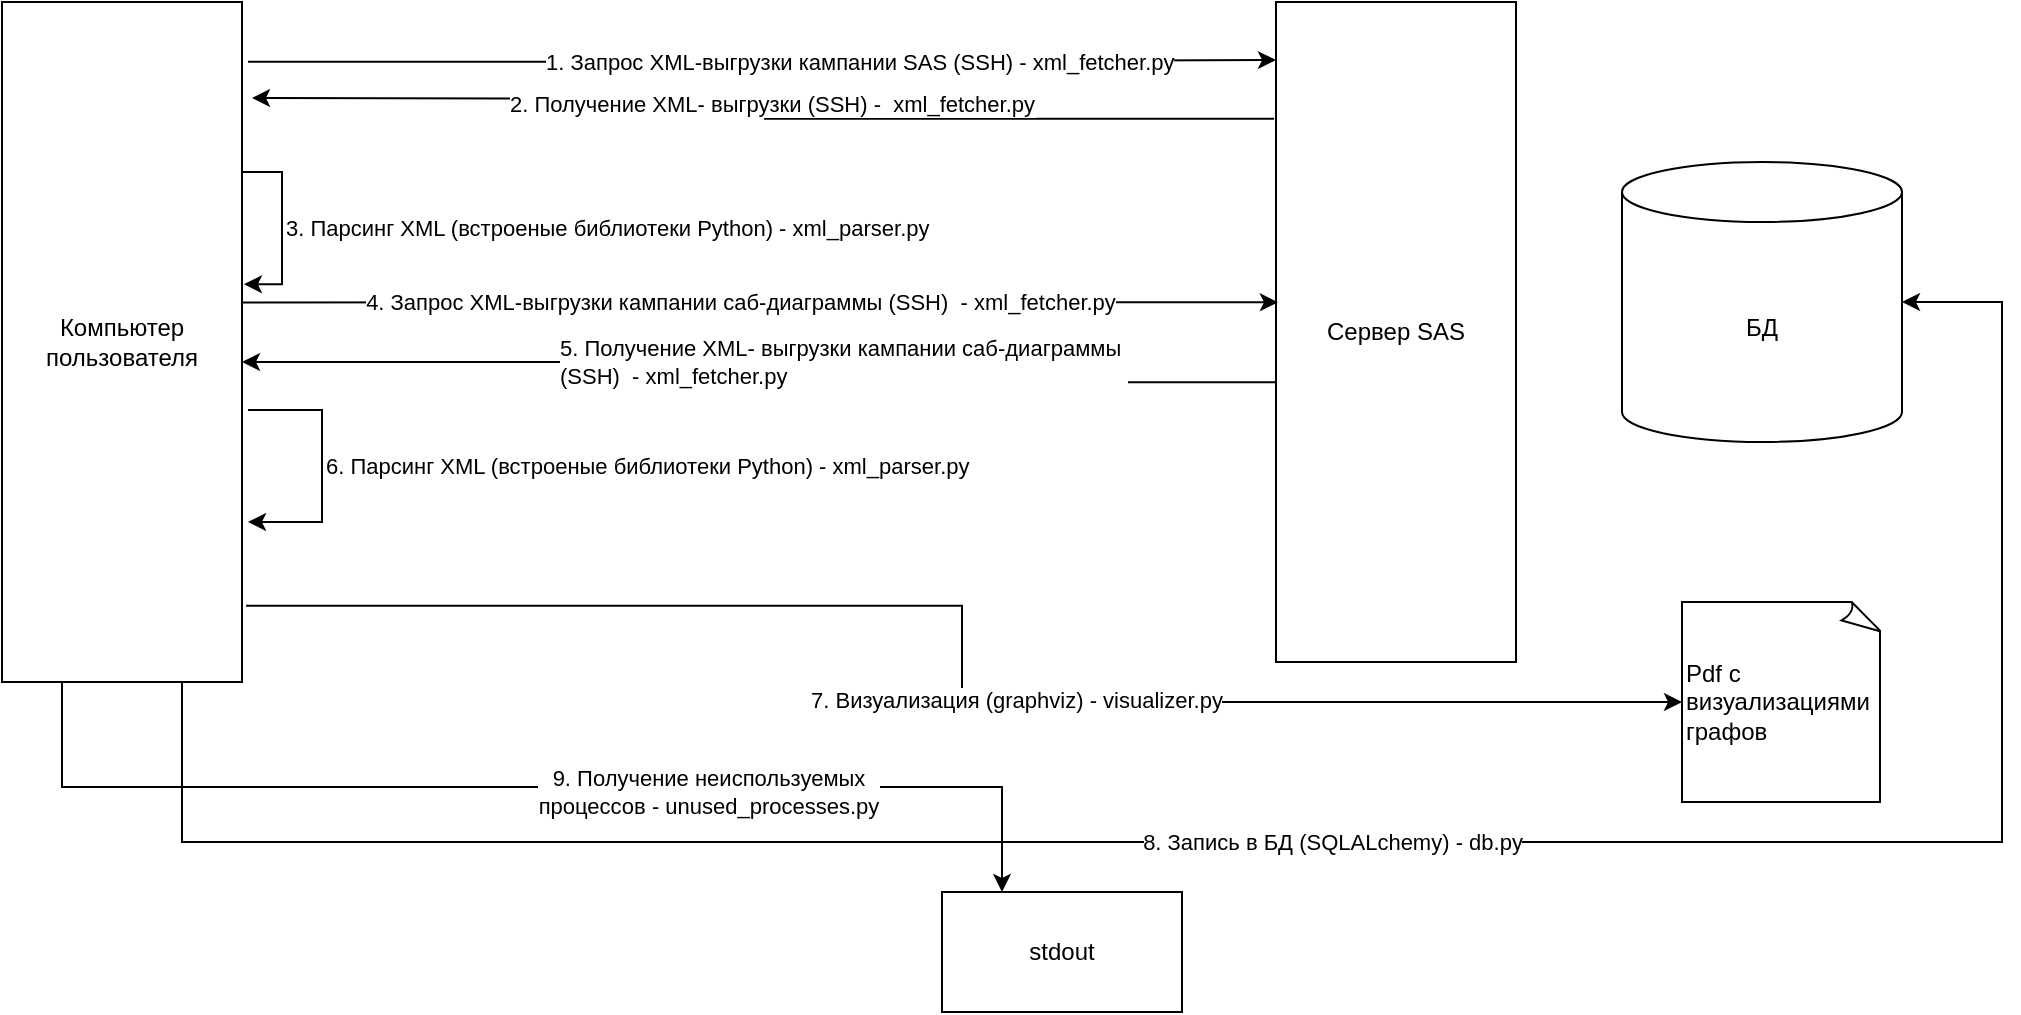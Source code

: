 <mxfile version="13.9.9" type="device"><diagram id="xd_UuRwwiKrEn2oPkQh2" name="Страница 1"><mxGraphModel dx="1106" dy="741" grid="1" gridSize="10" guides="1" tooltips="1" connect="1" arrows="1" fold="1" page="1" pageScale="1" pageWidth="827" pageHeight="1169" math="0" shadow="0"><root><mxCell id="0"/><mxCell id="1" parent="0"/><mxCell id="Q87iEMseLM-v4eyWPb7y-10" style="edgeStyle=orthogonalEdgeStyle;rounded=0;orthogonalLoop=1;jettySize=auto;html=1;exitX=-0.008;exitY=0.177;exitDx=0;exitDy=0;exitPerimeter=0;" edge="1" parent="1" source="Q87iEMseLM-v4eyWPb7y-5"><mxGeometry relative="1" as="geometry"><mxPoint x="195" y="158" as="targetPoint"/></mxGeometry></mxCell><mxCell id="Q87iEMseLM-v4eyWPb7y-11" value="2. Получение XML- выгрузки (SSH) -&amp;nbsp;&amp;nbsp;xml_fetcher.py" style="edgeLabel;html=1;align=left;verticalAlign=middle;resizable=0;points=[];" vertex="1" connectable="0" parent="Q87iEMseLM-v4eyWPb7y-10"><mxGeometry x="0.513" y="3" relative="1" as="geometry"><mxPoint as="offset"/></mxGeometry></mxCell><mxCell id="Q87iEMseLM-v4eyWPb7y-16" style="edgeStyle=orthogonalEdgeStyle;rounded=0;orthogonalLoop=1;jettySize=auto;html=1;exitX=0;exitY=0.576;exitDx=0;exitDy=0;exitPerimeter=0;" edge="1" parent="1" source="Q87iEMseLM-v4eyWPb7y-5" target="Q87iEMseLM-v4eyWPb7y-6"><mxGeometry relative="1" as="geometry"><Array as="points"><mxPoint x="620" y="300"/><mxPoint x="620" y="290"/></Array></mxGeometry></mxCell><mxCell id="Q87iEMseLM-v4eyWPb7y-17" value="&lt;span&gt;5. Получение XML- выгрузки&amp;nbsp;&lt;/span&gt;кампании саб-диаграммы&amp;nbsp;&lt;span&gt;&lt;br&gt;(SSH)&amp;nbsp;&lt;/span&gt;&amp;nbsp;- xml_fetcher.py" style="edgeLabel;html=1;align=left;verticalAlign=middle;resizable=0;points=[];" vertex="1" connectable="0" parent="Q87iEMseLM-v4eyWPb7y-16"><mxGeometry x="0.405" relative="1" as="geometry"><mxPoint as="offset"/></mxGeometry></mxCell><mxCell id="Q87iEMseLM-v4eyWPb7y-5" value="Сервер SAS" style="rounded=0;whiteSpace=wrap;html=1;" vertex="1" parent="1"><mxGeometry x="707" y="110" width="120" height="330" as="geometry"/></mxCell><mxCell id="Q87iEMseLM-v4eyWPb7y-7" style="edgeStyle=orthogonalEdgeStyle;rounded=0;orthogonalLoop=1;jettySize=auto;html=1;exitX=1.025;exitY=0.088;exitDx=0;exitDy=0;entryX=0;entryY=0.088;entryDx=0;entryDy=0;exitPerimeter=0;entryPerimeter=0;" edge="1" parent="1" source="Q87iEMseLM-v4eyWPb7y-6" target="Q87iEMseLM-v4eyWPb7y-5"><mxGeometry relative="1" as="geometry"/></mxCell><mxCell id="Q87iEMseLM-v4eyWPb7y-9" value="1. Запрос XML-выгрузки кампании SAS (SSH) - xml_fetcher.py" style="edgeLabel;html=1;align=left;verticalAlign=middle;resizable=0;points=[];" vertex="1" connectable="0" parent="Q87iEMseLM-v4eyWPb7y-7"><mxGeometry x="-0.427" relative="1" as="geometry"><mxPoint as="offset"/></mxGeometry></mxCell><mxCell id="Q87iEMseLM-v4eyWPb7y-19" style="edgeStyle=orthogonalEdgeStyle;rounded=0;orthogonalLoop=1;jettySize=auto;html=1;exitX=1.017;exitY=0.888;exitDx=0;exitDy=0;entryX=0;entryY=0.5;entryDx=0;entryDy=0;entryPerimeter=0;exitPerimeter=0;" edge="1" parent="1" source="Q87iEMseLM-v4eyWPb7y-6" target="Q87iEMseLM-v4eyWPb7y-25"><mxGeometry relative="1" as="geometry"><mxPoint x="135" y="496" as="targetPoint"/></mxGeometry></mxCell><mxCell id="Q87iEMseLM-v4eyWPb7y-20" value="7. Визуализация (graphviz) - visualizer.py" style="edgeLabel;html=1;align=center;verticalAlign=middle;resizable=0;points=[];" vertex="1" connectable="0" parent="Q87iEMseLM-v4eyWPb7y-19"><mxGeometry x="0.13" y="1" relative="1" as="geometry"><mxPoint as="offset"/></mxGeometry></mxCell><mxCell id="Q87iEMseLM-v4eyWPb7y-26" value="8. Запись в БД (SQLALchemy) - db.py" style="edgeStyle=orthogonalEdgeStyle;rounded=0;orthogonalLoop=1;jettySize=auto;html=1;exitX=0.75;exitY=1;exitDx=0;exitDy=0;entryX=1;entryY=0.5;entryDx=0;entryDy=0;entryPerimeter=0;" edge="1" parent="1" source="Q87iEMseLM-v4eyWPb7y-6" target="Q87iEMseLM-v4eyWPb7y-35"><mxGeometry relative="1" as="geometry"><mxPoint x="1110" y="600" as="targetPoint"/><Array as="points"><mxPoint x="160" y="530"/><mxPoint x="1070" y="530"/><mxPoint x="1070" y="260"/></Array></mxGeometry></mxCell><mxCell id="Q87iEMseLM-v4eyWPb7y-28" value="3. Парсинг XML (встроеные библиотеки Python) - xml_parser.py" style="edgeStyle=orthogonalEdgeStyle;rounded=0;orthogonalLoop=1;jettySize=auto;html=1;exitX=1;exitY=0.25;exitDx=0;exitDy=0;entryX=1.008;entryY=0.415;entryDx=0;entryDy=0;entryPerimeter=0;align=left;" edge="1" parent="1" source="Q87iEMseLM-v4eyWPb7y-6" target="Q87iEMseLM-v4eyWPb7y-6"><mxGeometry relative="1" as="geometry"><mxPoint x="200" y="220" as="targetPoint"/></mxGeometry></mxCell><mxCell id="Q87iEMseLM-v4eyWPb7y-29" value="&lt;span style=&quot;text-align: left&quot;&gt;4. Запрос XML-выгрузки кампании саб-диаграммы (SSH)&amp;nbsp;&lt;/span&gt;&lt;span style=&quot;text-align: left&quot;&gt;&amp;nbsp;- xml_fetcher.py&lt;/span&gt;" style="edgeStyle=orthogonalEdgeStyle;rounded=0;orthogonalLoop=1;jettySize=auto;html=1;exitX=1;exitY=0.5;exitDx=0;exitDy=0;entryX=0.008;entryY=0.455;entryDx=0;entryDy=0;entryPerimeter=0;" edge="1" parent="1" source="Q87iEMseLM-v4eyWPb7y-6" target="Q87iEMseLM-v4eyWPb7y-5"><mxGeometry relative="1" as="geometry"><Array as="points"><mxPoint x="190" y="260"/></Array></mxGeometry></mxCell><mxCell id="Q87iEMseLM-v4eyWPb7y-33" style="edgeStyle=orthogonalEdgeStyle;rounded=0;orthogonalLoop=1;jettySize=auto;html=1;exitX=0.25;exitY=1;exitDx=0;exitDy=0;entryX=0.25;entryY=0;entryDx=0;entryDy=0;" edge="1" parent="1" source="Q87iEMseLM-v4eyWPb7y-6" target="Q87iEMseLM-v4eyWPb7y-32"><mxGeometry relative="1" as="geometry"/></mxCell><mxCell id="Q87iEMseLM-v4eyWPb7y-34" value="9. Получение неиспользуемых &lt;br&gt;процессов - unused_processes.py" style="edgeLabel;html=1;align=center;verticalAlign=middle;resizable=0;points=[];" vertex="1" connectable="0" parent="Q87iEMseLM-v4eyWPb7y-33"><mxGeometry x="0.304" y="-2" relative="1" as="geometry"><mxPoint as="offset"/></mxGeometry></mxCell><mxCell id="Q87iEMseLM-v4eyWPb7y-6" value="Компьютер пользователя" style="rounded=0;whiteSpace=wrap;html=1;" vertex="1" parent="1"><mxGeometry x="70" y="110" width="120" height="340" as="geometry"/></mxCell><mxCell id="Q87iEMseLM-v4eyWPb7y-25" value="Pdf с визуализациями графов" style="whiteSpace=wrap;html=1;shape=mxgraph.basic.document;align=left;" vertex="1" parent="1"><mxGeometry x="910" y="410" width="100" height="100" as="geometry"/></mxCell><mxCell id="Q87iEMseLM-v4eyWPb7y-30" value="6. Парсинг XML (встроеные библиотеки Python) - xml_parser.py" style="edgeStyle=orthogonalEdgeStyle;rounded=0;orthogonalLoop=1;jettySize=auto;html=1;exitX=1.025;exitY=0.6;exitDx=0;exitDy=0;align=left;exitPerimeter=0;" edge="1" parent="1" source="Q87iEMseLM-v4eyWPb7y-6"><mxGeometry relative="1" as="geometry"><mxPoint x="193" y="370" as="targetPoint"/><mxPoint x="200" y="313.9" as="sourcePoint"/><Array as="points"><mxPoint x="230" y="314"/><mxPoint x="230" y="370"/></Array></mxGeometry></mxCell><mxCell id="Q87iEMseLM-v4eyWPb7y-32" value="stdout" style="rounded=0;whiteSpace=wrap;html=1;align=center;" vertex="1" parent="1"><mxGeometry x="540" y="555" width="120" height="60" as="geometry"/></mxCell><mxCell id="Q87iEMseLM-v4eyWPb7y-35" value="БД" style="shape=cylinder3;whiteSpace=wrap;html=1;boundedLbl=1;backgroundOutline=1;size=15;" vertex="1" parent="1"><mxGeometry x="880" y="190" width="140" height="140" as="geometry"/></mxCell></root></mxGraphModel></diagram></mxfile>